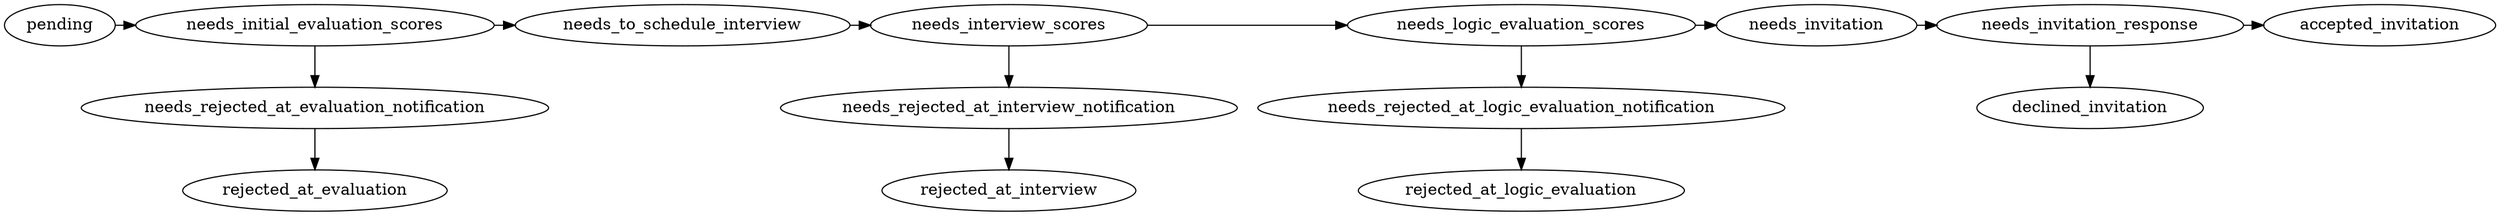 // http://www.graphviz.org/doc/info/attrs.html
digraph finite_state_machine {
  // declare nodes (idk if you actually have to declare them, or if just using them is fine

  // declare relationships
  // http://www.graphviz.org/doc/info/attrs.html
  subgraph navigation {
  }

  subgraph happy_path  {
    pending
      -> needs_initial_evaluation_scores
      -> needs_to_schedule_interview
      -> needs_interview_scores
      -> needs_logic_evaluation_scores
      -> needs_invitation
      -> needs_invitation_response
      -> accepted_invitation [constraint = false];
  }

  subgraph fail_evaluation  {
    needs_initial_evaluation_scores
      -> needs_rejected_at_evaluation_notification
      -> rejected_at_evaluation;
  }

  subgraph fail_interview  {
    needs_interview_scores
      -> needs_rejected_at_interview_notification
      -> rejected_at_interview;
  }

  subgraph fail_logic_evaluation {
    needs_logic_evaluation_scores
      -> needs_rejected_at_logic_evaluation_notification
      -> rejected_at_logic_evaluation;
  }

  subgraph decline_invitation  {
    needs_invitation_response -> declined_invitation;
  }
}

